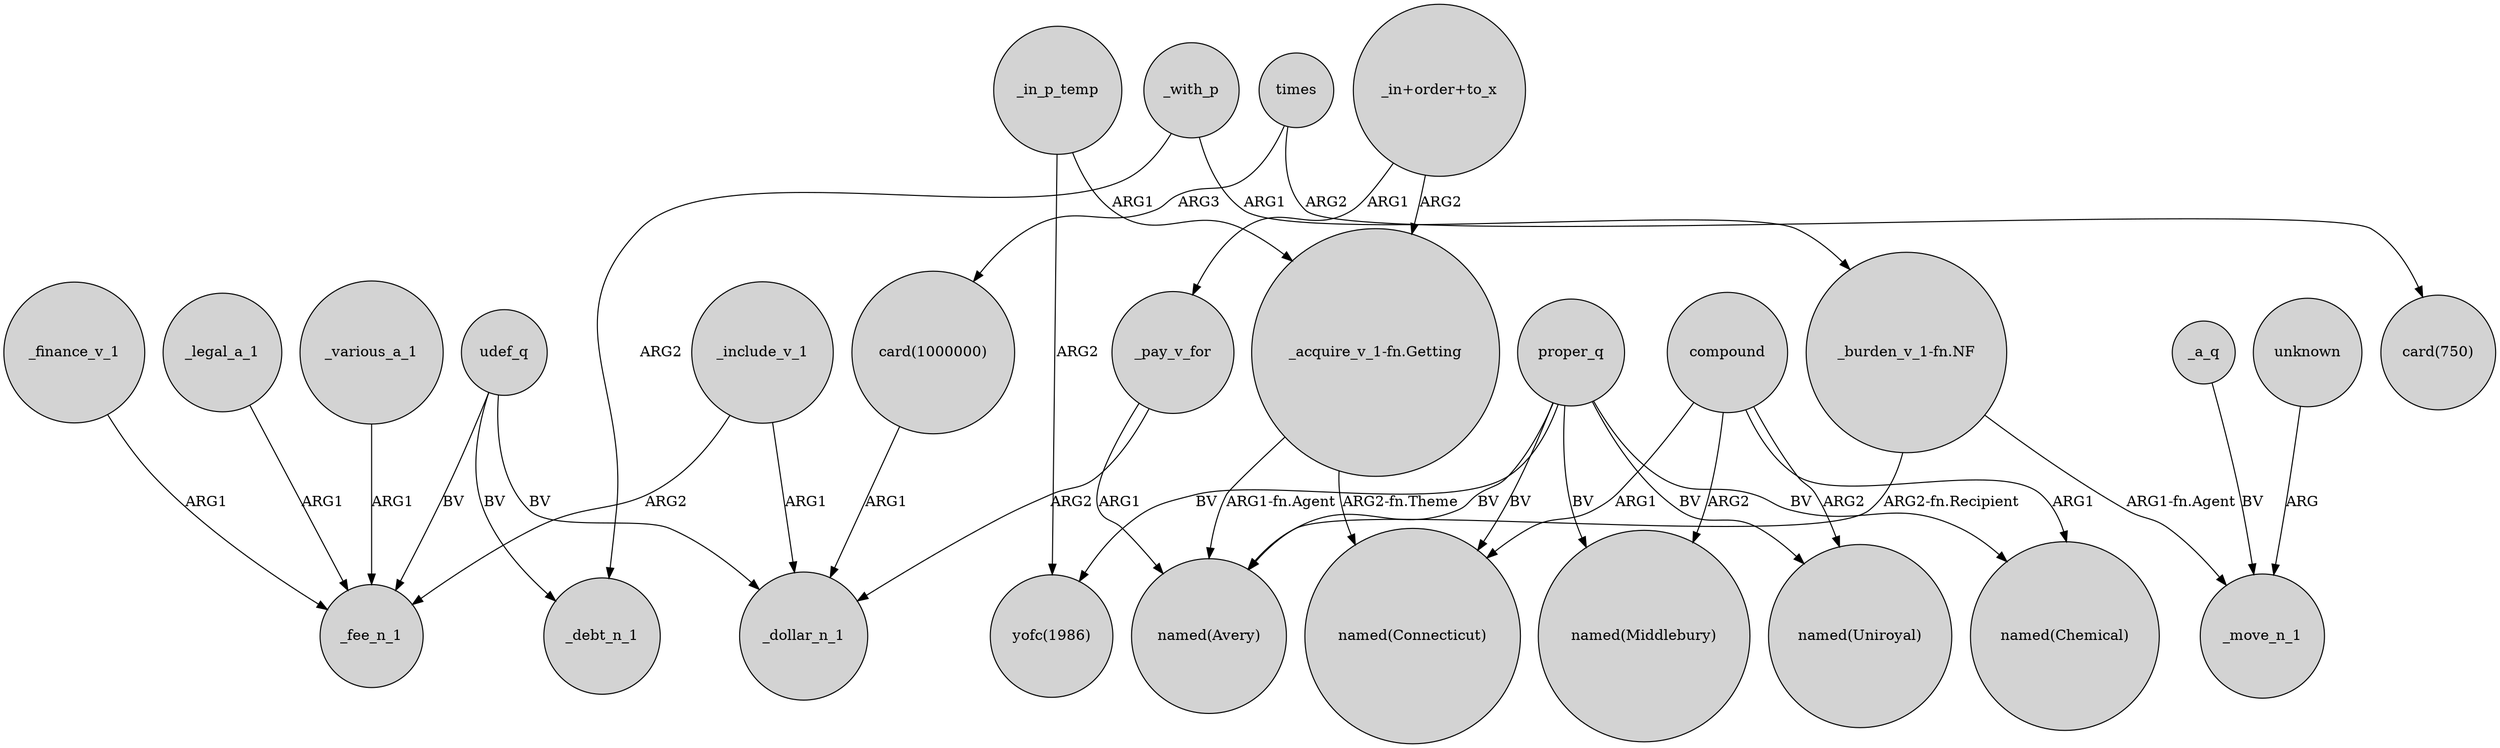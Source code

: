 digraph {
	node [shape=circle style=filled]
	"card(1000000)" -> _dollar_n_1 [label=ARG1]
	_in_p_temp -> "yofc(1986)" [label=ARG2]
	_various_a_1 -> _fee_n_1 [label=ARG1]
	udef_q -> _fee_n_1 [label=BV]
	proper_q -> "named(Uniroyal)" [label=BV]
	udef_q -> _debt_n_1 [label=BV]
	_with_p -> "_burden_v_1-fn.NF" [label=ARG1]
	compound -> "named(Middlebury)" [label=ARG2]
	_with_p -> _debt_n_1 [label=ARG2]
	compound -> "named(Chemical)" [label=ARG1]
	proper_q -> "named(Middlebury)" [label=BV]
	_include_v_1 -> _dollar_n_1 [label=ARG1]
	_include_v_1 -> _fee_n_1 [label=ARG2]
	_pay_v_for -> _dollar_n_1 [label=ARG2]
	"_in+order+to_x" -> "_acquire_v_1-fn.Getting" [label=ARG2]
	"_acquire_v_1-fn.Getting" -> "named(Avery)" [label="ARG1-fn.Agent"]
	"_in+order+to_x" -> _pay_v_for [label=ARG1]
	_finance_v_1 -> _fee_n_1 [label=ARG1]
	times -> "card(1000000)" [label=ARG3]
	"_acquire_v_1-fn.Getting" -> "named(Connecticut)" [label="ARG2-fn.Theme"]
	"_burden_v_1-fn.NF" -> _move_n_1 [label="ARG1-fn.Agent"]
	proper_q -> "named(Chemical)" [label=BV]
	unknown -> _move_n_1 [label=ARG]
	_a_q -> _move_n_1 [label=BV]
	_legal_a_1 -> _fee_n_1 [label=ARG1]
	proper_q -> "yofc(1986)" [label=BV]
	_in_p_temp -> "_acquire_v_1-fn.Getting" [label=ARG1]
	proper_q -> "named(Avery)" [label=BV]
	"_burden_v_1-fn.NF" -> "named(Avery)" [label="ARG2-fn.Recipient"]
	proper_q -> "named(Connecticut)" [label=BV]
	times -> "card(750)" [label=ARG2]
	udef_q -> _dollar_n_1 [label=BV]
	compound -> "named(Connecticut)" [label=ARG1]
	compound -> "named(Uniroyal)" [label=ARG2]
	_pay_v_for -> "named(Avery)" [label=ARG1]
}
